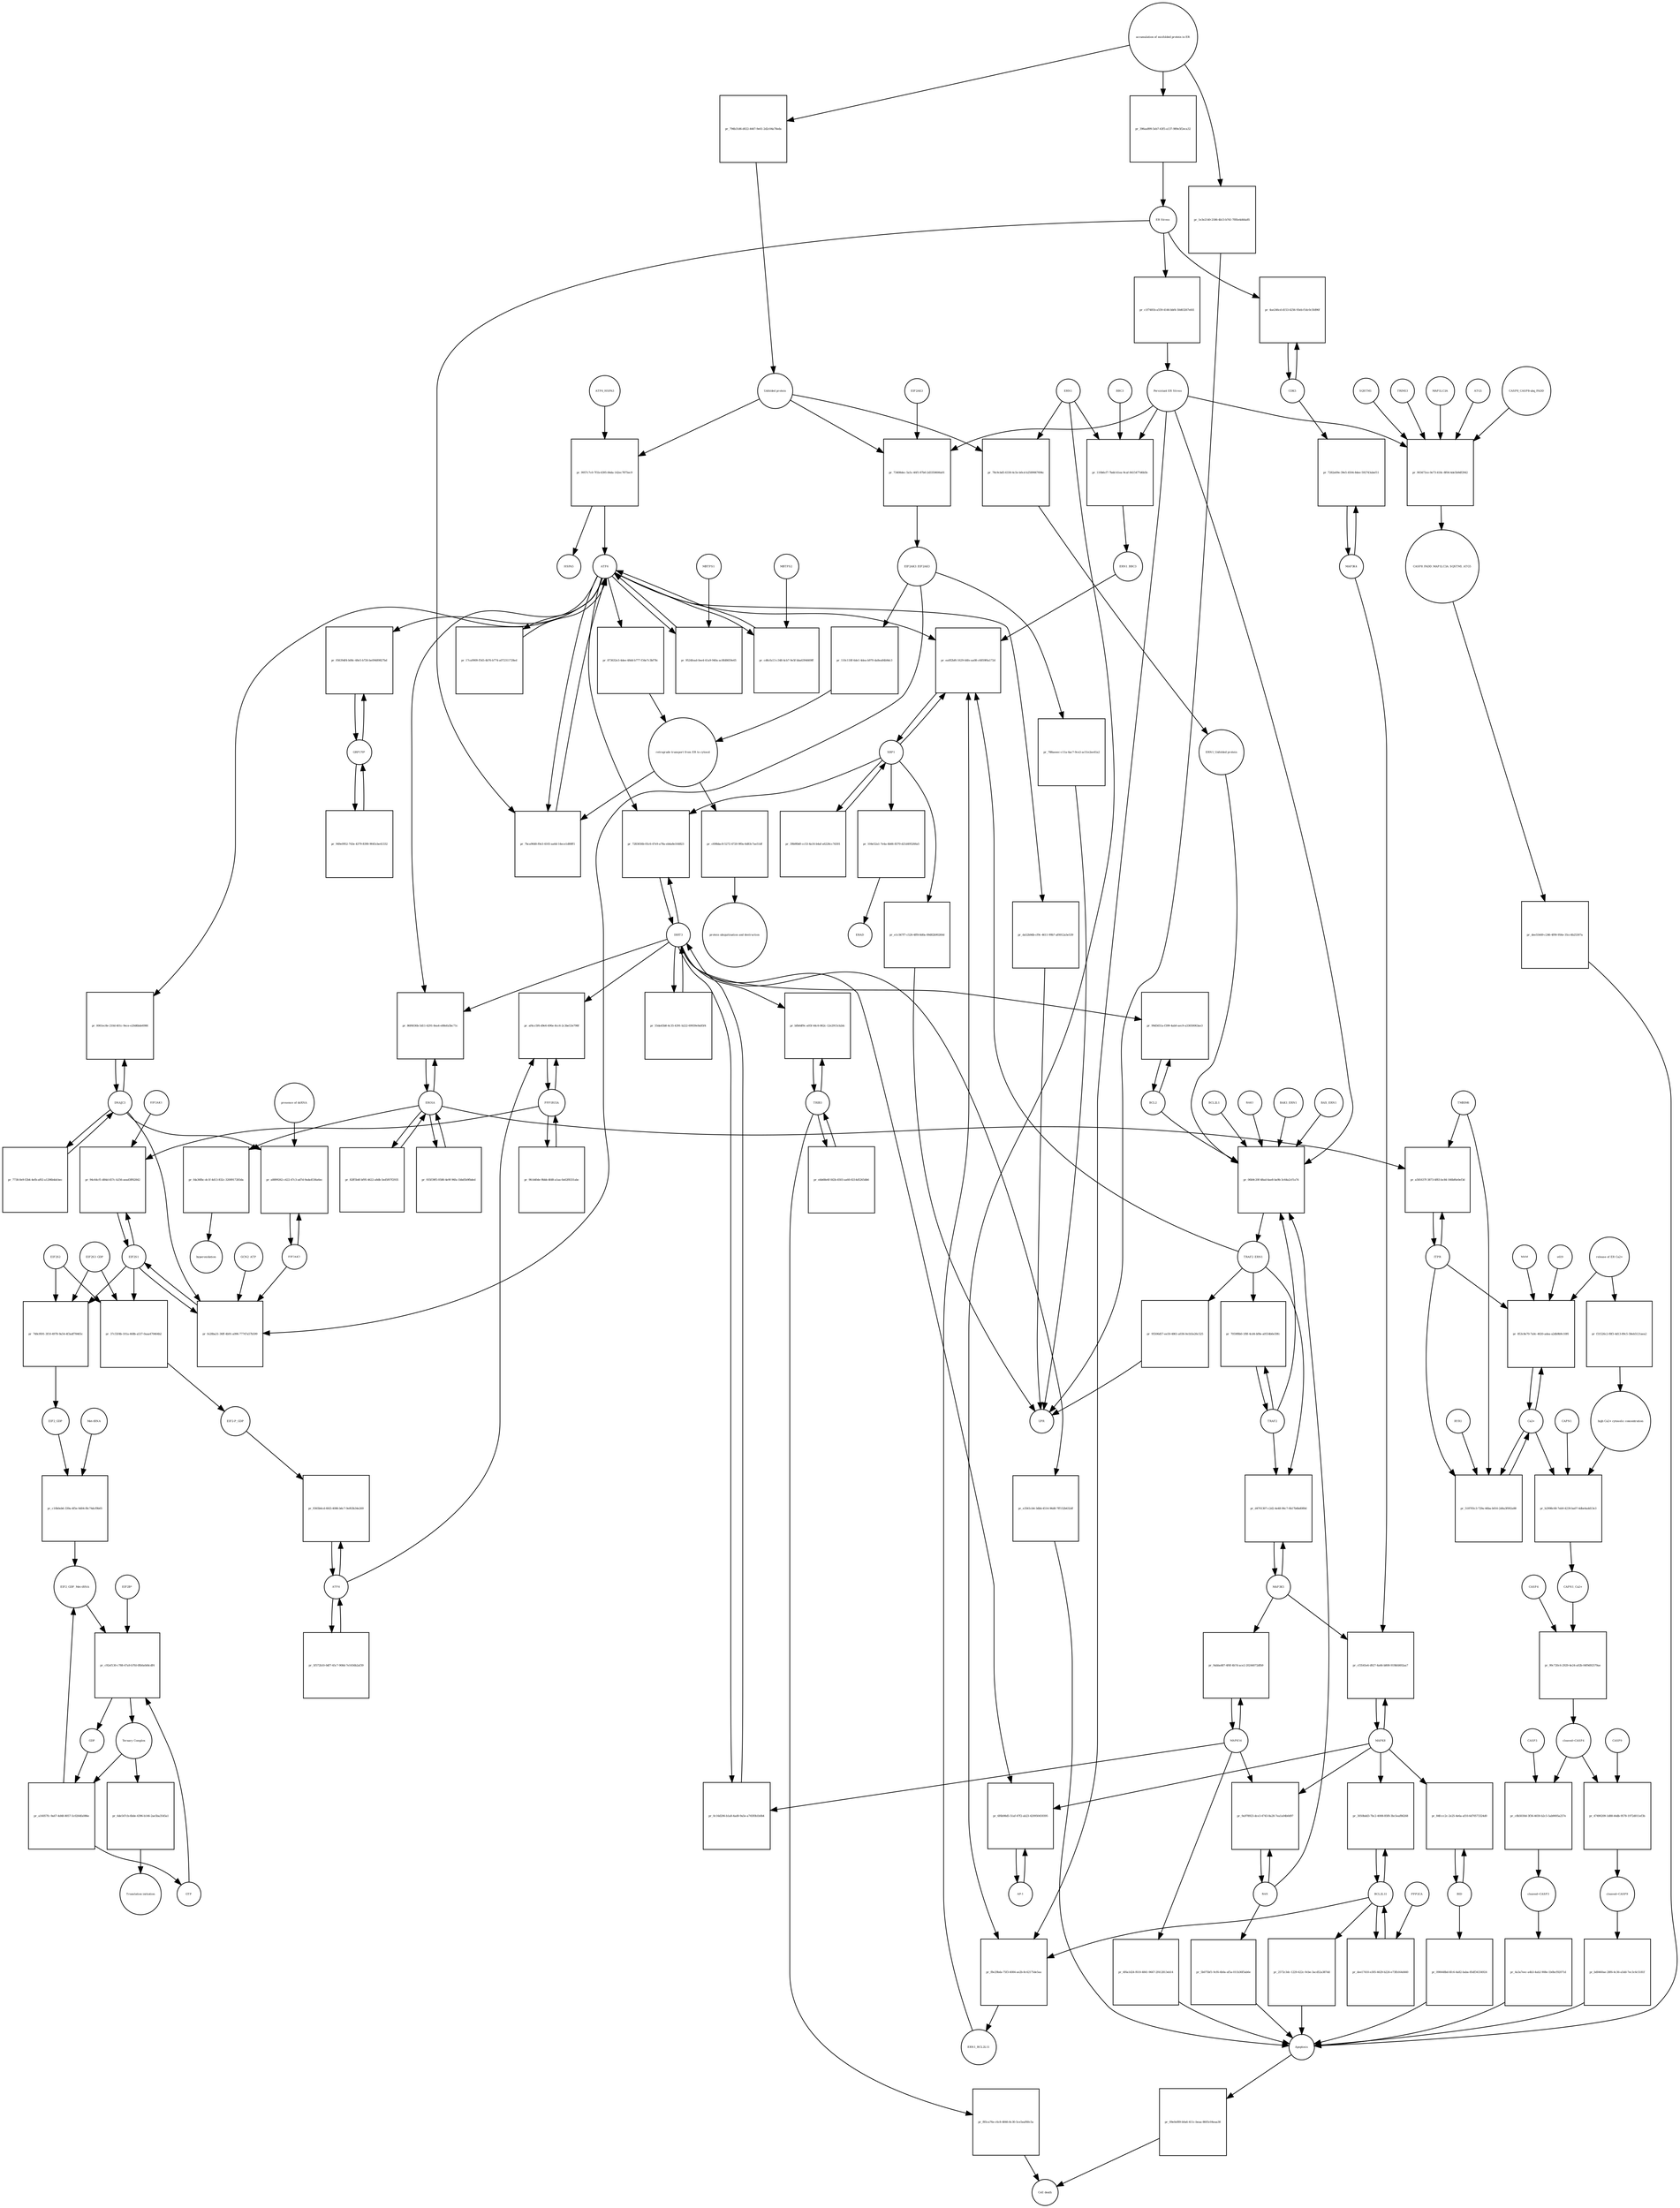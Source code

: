 strict digraph  {
ATF6_HSPA5 [annotation="", bipartite=0, cls=complex, fontsize=4, label=ATF6_HSPA5, shape=circle];
"pr_9957c7c0-7f1b-4395-84da-142ec7875ec9" [annotation="", bipartite=1, cls=process, fontsize=4, label="pr_9957c7c0-7f1b-4395-84da-142ec7875ec9", shape=square];
ATF6 [annotation="", bipartite=0, cls=macromolecule, fontsize=4, label=ATF6, shape=circle];
HSPA5 [annotation="", bipartite=0, cls=macromolecule, fontsize=4, label=HSPA5, shape=circle];
"Unfolded protein" [annotation="", bipartite=0, cls=macromolecule, fontsize=4, label="Unfolded protein", shape=circle];
ERN1 [annotation="", bipartite=0, cls=macromolecule, fontsize=4, label=ERN1, shape=circle];
"pr_78c9cbd5-6330-4c5e-b0cd-b2589067694c" [annotation="", bipartite=1, cls=process, fontsize=4, label="pr_78c9cbd5-6330-4c5e-b0cd-b2589067694c", shape=square];
"ERN1_Unfolded protein" [annotation="", bipartite=0, cls=complex, fontsize=4, label="ERN1_Unfolded protein", shape=circle];
EIF2AK3_EIF2AK3 [annotation="", bipartite=0, cls=complex, fontsize=4, label=EIF2AK3_EIF2AK3, shape=circle];
"pr_110c118f-6de1-4dea-b970-da8ea84b9dc3" [annotation="", bipartite=1, cls=process, fontsize=4, label="pr_110c118f-6de1-4dea-b970-da8ea84b9dc3", shape=square];
"retrograde transport from ER to cytosol" [annotation="", bipartite=0, cls=phenotype, fontsize=4, label="retrograde transport from ER to cytosol", shape=circle];
"pr_873632e3-4dee-48dd-b777-f34e7c3bf78c" [annotation="", bipartite=1, cls=process, fontsize=4, label="pr_873632e3-4dee-48dd-b777-f34e7c3bf78c", shape=square];
"pr_c698dac8-5272-4720-9f0a-6d83c7ae51df" [annotation="", bipartite=1, cls=process, fontsize=4, label="pr_c698dac8-5272-4720-9f0a-6d83c7ae51df", shape=square];
"protein ubiquitination and destruction" [annotation="", bipartite=0, cls=phenotype, fontsize=4, label="protein ubiquitination and destruction", shape=circle];
"pr_06b9c20f-48ad-4ae8-ba9b-3c64a2cf1a74" [annotation="", bipartite=1, cls=process, fontsize=4, label="pr_06b9c20f-48ad-4ae8-ba9b-3c64a2cf1a74", shape=square];
TRAF2_ERN1 [annotation="", bipartite=0, cls=complex, fontsize=4, label=TRAF2_ERN1, shape=circle];
BAK1_ERN1 [annotation="", bipartite=0, cls=complex, fontsize=4, label=BAK1_ERN1, shape=circle];
BAX_ERN1 [annotation="", bipartite=0, cls=complex, fontsize=4, label=BAX_ERN1, shape=circle];
BCL2 [annotation="", bipartite=0, cls="nucleic acid feature", fontsize=4, label=BCL2, shape=circle];
BCL2L1 [annotation="", bipartite=0, cls=macromolecule, fontsize=4, label=BCL2L1, shape=circle];
"Persistant ER Stress" [annotation="", bipartite=0, cls=phenotype, fontsize=4, label="Persistant ER Stress", shape=circle];
BAX [annotation="", bipartite=0, cls=macromolecule, fontsize=4, label=BAX, shape=circle];
BAK1 [annotation="", bipartite=0, cls=macromolecule, fontsize=4, label=BAK1, shape=circle];
TRAF2 [annotation="", bipartite=0, cls=macromolecule, fontsize=4, label=TRAF2, shape=circle];
XBP1 [annotation="", bipartite=0, cls=macromolecule, fontsize=4, label=XBP1, shape=circle];
"pr_ea0f2bf6-1629-44fe-aa08-c6859f6a172d" [annotation="", bipartite=1, cls=process, fontsize=4, label="pr_ea0f2bf6-1629-44fe-aa08-c6859f6a172d", shape=square];
ERN1_BBC3 [annotation="", bipartite=0, cls=complex, fontsize=4, label=ERN1_BBC3, shape=circle];
ERN1_BCL2L11 [annotation="", bipartite=0, cls=complex, fontsize=4, label=ERN1_BCL2L11, shape=circle];
"pr_39b9fb6f-cc53-4a16-b4af-a6226cc7d301" [annotation="", bipartite=1, cls=process, fontsize=4, label="pr_39b9fb6f-cc53-4a16-b4af-a6226cc7d301", shape=square];
"pr_104e52a1-7e4a-4b66-8370-d21d495266a5" [annotation="", bipartite=1, cls=process, fontsize=4, label="pr_104e52a1-7e4a-4b66-8370-d21d495266a5", shape=square];
ERAD [annotation="", bipartite=0, cls=phenotype, fontsize=4, label=ERAD, shape=circle];
"pr_e1c567f7-c526-4ff8-8d0a-09d82b90260d" [annotation="", bipartite=1, cls=process, fontsize=4, label="pr_e1c567f7-c526-4ff8-8d0a-09d82b90260d", shape=square];
UPR [annotation="", bipartite=0, cls=phenotype, fontsize=4, label=UPR, shape=circle];
"pr_7059f8b0-1f8f-4cd4-bf8e-a0554b6e59fc" [annotation="", bipartite=1, cls=process, fontsize=4, label="pr_7059f8b0-1f8f-4cd4-bf8e-a0554b6e59fc", shape=square];
MAPK8 [annotation="", bipartite=0, cls=macromolecule, fontsize=4, label=MAPK8, shape=circle];
"pr_cf3545e4-d927-4a66-b808-919bfd492aa7" [annotation="", bipartite=1, cls=process, fontsize=4, label="pr_cf3545e4-d927-4a66-b808-919bfd492aa7", shape=square];
MAP3K4 [annotation="", bipartite=0, cls=macromolecule, fontsize=4, label=MAP3K4, shape=circle];
MAP3K5 [annotation="", bipartite=0, cls=macromolecule, fontsize=4, label=MAP3K5, shape=circle];
MAPK14 [annotation="", bipartite=0, cls=macromolecule, fontsize=4, label=MAPK14, shape=circle];
"pr_9abba487-4f6f-4b7d-ace2-20244072dfb9" [annotation="", bipartite=1, cls=process, fontsize=4, label="pr_9abba487-4f6f-4b7d-ace2-20244072dfb9", shape=square];
"pr_4f6a1d24-f610-4841-9667-2f412813eb14" [annotation="", bipartite=1, cls=process, fontsize=4, label="pr_4f6a1d24-f610-4841-9667-2f412813eb14", shape=square];
Apoptosis [annotation="", bipartite=0, cls=phenotype, fontsize=4, label=Apoptosis, shape=circle];
DDIT3 [annotation="", bipartite=0, cls=macromolecule, fontsize=4, label=DDIT3, shape=circle];
"pr_0c16d206-b1a8-4ad0-9a5e-a745f0b1b0b4" [annotation="", bipartite=1, cls=process, fontsize=4, label="pr_0c16d206-b1a8-4ad0-9a5e-a745f0b1b0b4", shape=square];
"pr_e3561cb4-3dbb-4514-96d8-7ff152b632df" [annotation="", bipartite=1, cls=process, fontsize=4, label="pr_e3561cb4-3dbb-4514-96d8-7ff152b632df", shape=square];
"pr_99d5651a-f399-4ab0-aec9-a33650063ae3" [annotation="", bipartite=1, cls=process, fontsize=4, label="pr_99d5651a-f399-4ab0-aec9-a33650063ae3", shape=square];
"pr_7bca9648-f0e3-4165-aa6d-14ece1d80ff1" [annotation="", bipartite=1, cls=process, fontsize=4, label="pr_7bca9648-f0e3-4165-aa6d-14ece1d80ff1", shape=square];
"ER Stress" [annotation="", bipartite=0, cls=phenotype, fontsize=4, label="ER Stress", shape=circle];
"pr_9524fead-0ee4-41a9-940a-ac8fd8659e65" [annotation="", bipartite=1, cls=process, fontsize=4, label="pr_9524fead-0ee4-41a9-940a-ac8fd8659e65", shape=square];
MBTPS1 [annotation="", bipartite=0, cls=macromolecule, fontsize=4, label=MBTPS1, shape=circle];
"pr_cd6cfa13-c348-4cb7-9e5f-bba6394669ff" [annotation="", bipartite=1, cls=process, fontsize=4, label="pr_cd6cfa13-c348-4cb7-9e5f-bba6394669ff", shape=square];
MBTPS2 [annotation="", bipartite=0, cls=macromolecule, fontsize=4, label=MBTPS2, shape=circle];
"pr_17ca9909-f545-4b76-b774-a072311728ed" [annotation="", bipartite=1, cls=process, fontsize=4, label="pr_17ca9909-f545-4b76-b774-a072311728ed", shape=square];
"pr_55da45b8-4c35-4391-b222-69939e9a85f4" [annotation="", bipartite=1, cls=process, fontsize=4, label="pr_55da45b8-4c35-4391-b222-69939e9a85f4", shape=square];
"pr_7283656b-05c6-47e9-a78a-eb4a8e164823" [annotation="", bipartite=1, cls=process, fontsize=4, label="pr_7283656b-05c6-47e9-a78a-eb4a8e164823", shape=square];
EIF2S1 [annotation="", bipartite=0, cls=macromolecule, fontsize=4, label=EIF2S1, shape=circle];
"pr_fe28ba31-36ff-4b91-a096-77747a57b599" [annotation="", bipartite=1, cls=process, fontsize=4, label="pr_fe28ba31-36ff-4b91-a096-77747a57b599", shape=square];
GCN2_ATP [annotation="", bipartite=0, cls=complex, fontsize=4, label=GCN2_ATP, shape=circle];
EIF2AK2 [annotation="", bipartite=0, cls=macromolecule, fontsize=4, label=EIF2AK2, shape=circle];
DNAJC3 [annotation="", bipartite=0, cls=macromolecule, fontsize=4, label=DNAJC3, shape=circle];
EIF2S2 [annotation="", bipartite=0, cls=macromolecule, fontsize=4, label=EIF2S2, shape=circle];
"pr_748cf691-3f10-4978-9a54-4f3adf78465c" [annotation="", bipartite=1, cls=process, fontsize=4, label="pr_748cf691-3f10-4978-9a54-4f3adf78465c", shape=square];
EIF2S3_GDP [annotation="", bipartite=0, cls=complex, fontsize=4, label=EIF2S3_GDP, shape=circle];
EIF2_GDP [annotation="", bipartite=0, cls=complex, fontsize=4, label=EIF2_GDP, shape=circle];
"EIF2_GDP_Met-tRNA" [annotation="", bipartite=0, cls=complex, fontsize=4, label="EIF2_GDP_Met-tRNA", shape=circle];
"pr_c92ef130-c788-47a9-b7fd-0fb0a0d4cdf4" [annotation="", bipartite=1, cls=process, fontsize=4, label="pr_c92ef130-c788-47a9-b7fd-0fb0a0d4cdf4", shape=square];
"Ternary Complex" [annotation="", bipartite=0, cls=complex, fontsize=4, label="Ternary Complex", shape=circle];
"EIF2B*" [annotation="", bipartite=0, cls=complex, fontsize=4, label="EIF2B*", shape=circle];
GTP [annotation="", bipartite=0, cls="simple chemical", fontsize=4, label=GTP, shape=circle];
GDP [annotation="", bipartite=0, cls="simple chemical", fontsize=4, label=GDP, shape=circle];
"pr_a16057fc-9a67-4d48-8057-5c0264fa086e" [annotation="", bipartite=1, cls=process, fontsize=4, label="pr_a16057fc-9a67-4d48-8057-5c0264fa086e", shape=square];
ATF4 [annotation="", bipartite=0, cls=macromolecule, fontsize=4, label=ATF4, shape=circle];
"pr_9365b6cd-6fd3-4086-b6c7-9ef63b34e269" [annotation="", bipartite=1, cls=process, fontsize=4, label="pr_9365b6cd-6fd3-4086-b6c7-9ef63b34e269", shape=square];
"EIF2-P_GDP" [annotation="", bipartite=0, cls=complex, fontsize=4, label="EIF2-P_GDP", shape=circle];
"pr_5f572b10-0df7-45c7-908d-7e1656b2af39" [annotation="", bipartite=1, cls=process, fontsize=4, label="pr_5f572b10-0df7-45c7-908d-7e1656b2af39", shape=square];
PPP1R15A [annotation="", bipartite=0, cls=macromolecule, fontsize=4, label=PPP1R15A, shape=circle];
"pr_af4cc5f6-d9e6-496e-8cc6-2c3be53e798f" [annotation="", bipartite=1, cls=process, fontsize=4, label="pr_af4cc5f6-d9e6-496e-8cc6-2c3be53e798f", shape=square];
"pr_9fcb40de-9bbb-4fd8-a1aa-0a62f8331abc" [annotation="", bipartite=1, cls=process, fontsize=4, label="pr_9fcb40de-9bbb-4fd8-a1aa-0a62f8331abc", shape=square];
"pr_6de547cb-6bde-4396-b146-2ae5ba3545a1" [annotation="", bipartite=1, cls=process, fontsize=4, label="pr_6de547cb-6bde-4396-b146-2ae5ba3545a1", shape=square];
"Translation initiation" [annotation="", bipartite=0, cls=phenotype, fontsize=4, label="Translation initiation", shape=circle];
"pr_d4701307-c2d2-4e48-96c7-0b17b6bd089d" [annotation="", bipartite=1, cls=process, fontsize=4, label="pr_d4701307-c2d2-4e48-96c7-0b17b6bd089d", shape=square];
ERO1A [annotation="", bipartite=0, cls=macromolecule, fontsize=4, label=ERO1A, shape=circle];
"pr_86f6036b-5d11-4291-8ea4-e88efa5bc71c" [annotation="", bipartite=1, cls=process, fontsize=4, label="pr_86f6036b-5d11-4291-8ea4-e88efa5bc71c", shape=square];
"pr_935f39f5-0580-4e9f-96fa-1bbd5b9fbded" [annotation="", bipartite=1, cls=process, fontsize=4, label="pr_935f39f5-0580-4e9f-96fa-1bbd5b9fbded", shape=square];
"pr_94c64cf1-d84d-457c-b256-aead3ff62842" [annotation="", bipartite=1, cls=process, fontsize=4, label="pr_94c64cf1-d84d-457c-b256-aead3ff62842", shape=square];
EIF2AK1 [annotation="", bipartite=0, cls=macromolecule, fontsize=4, label=EIF2AK1, shape=circle];
"pr_9a978923-dce3-4743-8a28-7ea1a04b0d97" [annotation="", bipartite=1, cls=process, fontsize=4, label="pr_9a978923-dce3-4743-8a28-7ea1a04b0d97", shape=square];
"pr_5b075bf1-9cf6-4b0a-af5a-011b36f5ab6e" [annotation="", bipartite=1, cls=process, fontsize=4, label="pr_5b075bf1-9cf6-4b0a-af5a-011b36f5ab6e", shape=square];
"Ca2+" [annotation="", bipartite=0, cls="simple chemical", fontsize=4, label="Ca2+", shape=circle];
"pr_853c8e70-7a0c-4020-adea-a2db9b9c10f6" [annotation="", bipartite=1, cls=process, fontsize=4, label="pr_853c8e70-7a0c-4020-adea-a2db9b9c10f6", shape=square];
"release of ER Ca2+" [annotation="", bipartite=0, cls=phenotype, fontsize=4, label="release of ER Ca2+", shape=circle];
ITPR [annotation="urn_miriam_hgnc.symbol_ITPR1|urn_miriam_hgnc.symbol_ITPR2|urn_miriam_hgnc.symbol_ITPR3", bipartite=0, cls=macromolecule, fontsize=4, label=ITPR, shape=circle];
MAM [annotation="", bipartite=0, cls=phenotype, fontsize=4, label=MAM, shape=circle];
s619 [annotation="", bipartite=0, cls=complex, fontsize=4, label=s619, shape=circle];
"pr_7282a69e-39e5-4504-8dee-592743abef11" [annotation="", bipartite=1, cls=process, fontsize=4, label="pr_7282a69e-39e5-4504-8dee-592743abef11", shape=square];
CDK5 [annotation="", bipartite=0, cls=macromolecule, fontsize=4, label=CDK5, shape=circle];
"pr_4ae246cd-d153-4256-93eb-f1dc0c5fd96f" [annotation="", bipartite=1, cls="uncertain process", fontsize=4, label="pr_4ae246cd-d153-4256-93eb-f1dc0c5fd96f", shape=square];
"pr_09e0ef89-b0a6-411c-beaa-8605c04eaa38" [annotation="", bipartite=1, cls=process, fontsize=4, label="pr_09e0ef89-b0a6-411c-beaa-8605c04eaa38", shape=square];
"Cell death" [annotation="", bipartite=0, cls=phenotype, fontsize=4, label="Cell death", shape=circle];
"pr_518705c3-729a-46ba-b016-2d6a3f092a88" [annotation="", bipartite=1, cls=process, fontsize=4, label="pr_518705c3-729a-46ba-b016-2d6a3f092a88", shape=square];
TMBIM6 [annotation="", bipartite=0, cls=macromolecule, fontsize=4, label=TMBIM6, shape=circle];
RYR1 [annotation="", bipartite=0, cls=macromolecule, fontsize=4, label=RYR1, shape=circle];
EIF2AK3 [annotation="", bipartite=0, cls=macromolecule, fontsize=4, label=EIF2AK3, shape=circle];
"pr_73408dec-5a5c-46f1-87b0-2d3350606a01" [annotation="", bipartite=1, cls=process, fontsize=4, label="pr_73408dec-5a5c-46f1-87b0-2d3350606a01", shape=square];
"pr_fda36fbc-dc1f-4d13-832c-3200917283da" [annotation="", bipartite=1, cls=process, fontsize=4, label="pr_fda36fbc-dc1f-4d13-832c-3200917283da", shape=square];
hyperoxidation [annotation="", bipartite=0, cls=phenotype, fontsize=4, label=hyperoxidation, shape=circle];
"pr_82ff5b4f-bf95-4622-a8db-5ed5f07f2935" [annotation="", bipartite=1, cls=process, fontsize=4, label="pr_82ff5b4f-bf95-4622-a8db-5ed5f07f2935", shape=square];
"pr_c1f7481b-a559-4146-bbf4-50d63267efd1" [annotation="", bipartite=1, cls=process, fontsize=4, label="pr_c1f7481b-a559-4146-bbf4-50d63267efd1", shape=square];
"CASP8_CASP8-ubq_FADD" [annotation="", bipartite=0, cls=complex, fontsize=4, label="CASP8_CASP8-ubq_FADD", shape=circle];
"pr_903473ce-0e73-418c-8f04-4de5b9df2942" [annotation="", bipartite=1, cls=process, fontsize=4, label="pr_903473ce-0e73-418c-8f04-4de5b9df2942", shape=square];
"SQSTM1 " [annotation="", bipartite=0, cls=macromolecule, fontsize=4, label="SQSTM1 ", shape=circle];
CASP8_FADD_MAP1LC3A_SQSTM1_ATG5 [annotation="", bipartite=0, cls=complex, fontsize=4, label=CASP8_FADD_MAP1LC3A_SQSTM1_ATG5, shape=circle];
TRIM13 [annotation="", bipartite=0, cls=macromolecule, fontsize=4, label=TRIM13, shape=circle];
MAP1LC3A [annotation="", bipartite=0, cls=macromolecule, fontsize=4, label=MAP1LC3A, shape=circle];
ATG5 [annotation="", bipartite=0, cls=macromolecule, fontsize=4, label=ATG5, shape=circle];
"pr_dee55449-c246-4f90-956e-35cc4b25307a" [annotation="", bipartite=1, cls=process, fontsize=4, label="pr_dee55449-c246-4f90-956e-35cc4b25307a", shape=square];
"AP-1" [annotation="", bipartite=0, cls=macromolecule, fontsize=4, label="AP-1", shape=circle];
"pr_6f6b98d5-51af-47f2-ab23-420950459395" [annotation="", bipartite=1, cls=process, fontsize=4, label="pr_6f6b98d5-51af-47f2-ab23-420950459395", shape=square];
"pr_a8899262-c422-47c3-ad7d-9ada4536a6ec" [annotation="", bipartite=1, cls=process, fontsize=4, label="pr_a8899262-c422-47c3-ad7d-9ada4536a6ec", shape=square];
"presence of dsRNA" [annotation="", bipartite=0, cls=phenotype, fontsize=4, label="presence of dsRNA", shape=circle];
"Met-tRNA" [annotation="", bipartite=0, cls="nucleic acid feature", fontsize=4, label="Met-tRNA", shape=circle];
"pr_c10b0eb6-339a-4f5e-9d04-f8c74dcf9b05" [annotation="", bipartite=1, cls=process, fontsize=4, label="pr_c10b0eb6-339a-4f5e-9d04-f8c74dcf9b05", shape=square];
"pr_37c55f4b-101a-468b-a537-0aaa470464b2" [annotation="", bipartite=1, cls=process, fontsize=4, label="pr_37c55f4b-101a-468b-a537-0aaa470464b2", shape=square];
"accumulation of misfolded protein in ER" [annotation="", bipartite=0, cls=phenotype, fontsize=4, label="accumulation of misfolded protein in ER", shape=circle];
"pr_794b31d6-d022-4447-9e61-2d2c04a78eda" [annotation="", bipartite=1, cls=process, fontsize=4, label="pr_794b31d6-d022-4447-9e61-2d2c04a78eda", shape=square];
"pr_396aa899-5eb7-43f5-a137-989e5f2eca32" [annotation="", bipartite=1, cls=process, fontsize=4, label="pr_396aa899-5eb7-43f5-a137-989e5f2eca32", shape=square];
"pr_1e3e2140-2186-4b13-b741-7f85e4d44a85" [annotation="", bipartite=1, cls=process, fontsize=4, label="pr_1e3e2140-2186-4b13-b741-7f85e4d44a85", shape=square];
"pr_788aeeec-c11a-4ac7-9ce2-ac51e2ee41a2" [annotation="", bipartite=1, cls=process, fontsize=4, label="pr_788aeeec-c11a-4ac7-9ce2-ac51e2ee41a2", shape=square];
"pr_95506d57-ee50-4861-a036-0e1b5e26c525" [annotation="", bipartite=1, cls=process, fontsize=4, label="pr_95506d57-ee50-4861-a036-0e1b5e26c525", shape=square];
"pr_da52b9db-cf9c-4611-99b7-af0012a5e539" [annotation="", bipartite=1, cls=process, fontsize=4, label="pr_da52b9db-cf9c-4611-99b7-af0012a5e539", shape=square];
BCL2L11 [annotation="", bipartite=0, cls=macromolecule, fontsize=4, label=BCL2L11, shape=circle];
"pr_3050bdd3-7bc2-4008-85f8-3bc5eaf86268" [annotation="", bipartite=1, cls=process, fontsize=4, label="pr_3050bdd3-7bc2-4008-85f8-3bc5eaf86268", shape=square];
BID [annotation="", bipartite=0, cls=macromolecule, fontsize=4, label=BID, shape=circle];
"pr_84fccc2c-2e25-4e6a-af10-6d70573324d0" [annotation="", bipartite=1, cls=process, fontsize=4, label="pr_84fccc2c-2e25-4e6a-af10-6d70573324d0", shape=square];
"pr_2572c3dc-1229-422c-9cbe-3acd52a387dd" [annotation="", bipartite=1, cls=process, fontsize=4, label="pr_2572c3dc-1229-422c-9cbe-3acd52a387dd", shape=square];
"pr_090648bd-6fc6-4a82-baba-85df34334924" [annotation="", bipartite=1, cls=process, fontsize=4, label="pr_090648bd-6fc6-4a82-baba-85df34334924", shape=square];
"pr_f8e29bda-75f3-4084-ae2b-8c42175de5aa" [annotation="", bipartite=1, cls=process, fontsize=4, label="pr_f8e29bda-75f3-4084-ae2b-8c42175de5aa", shape=square];
"pr_110b6cf7-7bdd-41ea-9caf-8415477d6b5b" [annotation="", bipartite=1, cls=process, fontsize=4, label="pr_110b6cf7-7bdd-41ea-9caf-8415477d6b5b", shape=square];
BBC3 [annotation="", bipartite=0, cls=macromolecule, fontsize=4, label=BBC3, shape=circle];
"pr_dee17410-e305-4629-b226-e73fb164d440" [annotation="", bipartite=1, cls=process, fontsize=4, label="pr_dee17410-e305-4629-b226-e73fb164d440", shape=square];
PPP2CA [annotation="", bipartite=0, cls=macromolecule, fontsize=4, label=PPP2CA, shape=circle];
TRIB3 [annotation="", bipartite=0, cls=macromolecule, fontsize=4, label=TRIB3, shape=circle];
"pr_bfb0df9c-a05f-44c6-862c-12e2915cb2dc" [annotation="", bipartite=1, cls=process, fontsize=4, label="pr_bfb0df9c-a05f-44c6-862c-12e2915cb2dc", shape=square];
"pr_ebb68e6f-fd2b-4503-aa60-8214d5265db6" [annotation="", bipartite=1, cls=process, fontsize=4, label="pr_ebb68e6f-fd2b-4503-aa60-8214d5265db6", shape=square];
"pr_f85ca76e-c6c8-4846-8c30-5ce5eaf60c5a" [annotation="", bipartite=1, cls=process, fontsize=4, label="pr_f85ca76e-c6c8-4846-8c30-5ce5eaf60c5a", shape=square];
"pr_f31526c2-f8f3-4d13-89c5-58eb5121aea2" [annotation="", bipartite=1, cls=process, fontsize=4, label="pr_f31526c2-f8f3-4d13-89c5-58eb5121aea2", shape=square];
"high Ca2+ cytosolic concentration" [annotation="", bipartite=0, cls=phenotype, fontsize=4, label="high Ca2+ cytosolic concentration", shape=circle];
"pr_0061ec8e-210d-401c-9ece-e20d6bde6986" [annotation="", bipartite=1, cls=process, fontsize=4, label="pr_0061ec8e-210d-401c-9ece-e20d6bde6986", shape=square];
"pr_773fc0e9-f2b4-4efb-af02-a1206b4dcbec" [annotation="", bipartite=1, cls=process, fontsize=4, label="pr_773fc0e9-f2b4-4efb-af02-a1206b4dcbec", shape=square];
"pr_a581637f-3873-4f83-bc84-166bf6e0ef3d" [annotation="", bipartite=1, cls=process, fontsize=4, label="pr_a581637f-3873-4f83-bc84-166bf6e0ef3d", shape=square];
CASP4 [annotation="", bipartite=0, cls=macromolecule, fontsize=4, label=CASP4, shape=circle];
"pr_99c720c6-2929-4e24-a02b-04f9d92579ae" [annotation="", bipartite=1, cls=process, fontsize=4, label="pr_99c720c6-2929-4e24-a02b-04f9d92579ae", shape=square];
"cleaved~CASP4" [annotation="urn_miriam_hgnc.symbol_CASP4", bipartite=0, cls=macromolecule, fontsize=4, label="cleaved~CASP4", shape=circle];
"CAPN1_Ca2+" [annotation="", bipartite=0, cls=complex, fontsize=4, label="CAPN1_Ca2+", shape=circle];
CASP3 [annotation="", bipartite=0, cls=macromolecule, fontsize=4, label=CASP3, shape=circle];
"pr_c8b5030d-3f36-4659-b2c5-5ab9005a257e" [annotation="", bipartite=1, cls=process, fontsize=4, label="pr_c8b5030d-3f36-4659-b2c5-5ab9005a257e", shape=square];
"cleaved~CASP3" [annotation="urn_miriam_hgnc.symbol_CASP3", bipartite=0, cls=macromolecule, fontsize=4, label="cleaved~CASP3", shape=circle];
CASP9 [annotation="", bipartite=0, cls=macromolecule, fontsize=4, label=CASP9, shape=circle];
"pr_47490209-1d88-44db-9578-1972d011ef3b" [annotation="", bipartite=1, cls=process, fontsize=4, label="pr_47490209-1d88-44db-9578-1972d011ef3b", shape=square];
"cleaved~CASP9" [annotation="urn_miriam_hgnc.symbol_CASP9", bipartite=0, cls=macromolecule, fontsize=4, label="cleaved~CASP9", shape=circle];
CAPN1 [annotation="", bipartite=0, cls=macromolecule, fontsize=4, label=CAPN1, shape=circle];
"pr_b2998c68-7eb9-4239-ba07-4dbe4add13e3" [annotation="", bipartite=1, cls=process, fontsize=4, label="pr_b2998c68-7eb9-4239-ba07-4dbe4add13e3", shape=square];
"pr_4a3a7eec-a4b3-4ab2-908e-1b0bcf92071d" [annotation="", bipartite=1, cls=process, fontsize=4, label="pr_4a3a7eec-a4b3-4ab2-908e-1b0bcf92071d", shape=square];
"pr_bd0460ae-28f6-4c36-a5dd-7ec3c6c5181f" [annotation="", bipartite=1, cls=process, fontsize=4, label="pr_bd0460ae-28f6-4c36-a5dd-7ec3c6c5181f", shape=square];
"GRP170*" [annotation="", bipartite=0, cls=macromolecule, fontsize=4, label="GRP170*", shape=circle];
"pr_05639df4-b08c-48e5-b726-be09489827bd" [annotation="", bipartite=1, cls=process, fontsize=4, label="pr_05639df4-b08c-48e5-b726-be09489827bd", shape=square];
"pr_949e0952-743e-4379-8390-9045cbe41332" [annotation="", bipartite=1, cls=process, fontsize=4, label="pr_949e0952-743e-4379-8390-9045cbe41332", shape=square];
ATF6_HSPA5 -> "pr_9957c7c0-7f1b-4395-84da-142ec7875ec9"  [annotation="", interaction_type=consumption];
"pr_9957c7c0-7f1b-4395-84da-142ec7875ec9" -> ATF6  [annotation="", interaction_type=production];
"pr_9957c7c0-7f1b-4395-84da-142ec7875ec9" -> HSPA5  [annotation="", interaction_type=production];
ATF6 -> "pr_873632e3-4dee-48dd-b777-f34e7c3bf78c"  [annotation="", interaction_type=consumption];
ATF6 -> "pr_ea0f2bf6-1629-44fe-aa08-c6859f6a172d"  [annotation="urn_miriam_pubmed_26587781|urn_miriam_pubmed_23430059", interaction_type=catalysis];
ATF6 -> "pr_7bca9648-f0e3-4165-aa6d-14ece1d80ff1"  [annotation="", interaction_type=consumption];
ATF6 -> "pr_9524fead-0ee4-41a9-940a-ac8fd8659e65"  [annotation="", interaction_type=consumption];
ATF6 -> "pr_cd6cfa13-c348-4cb7-9e5f-bba6394669ff"  [annotation="", interaction_type=consumption];
ATF6 -> "pr_17ca9909-f545-4b76-b774-a072311728ed"  [annotation="", interaction_type=consumption];
ATF6 -> "pr_7283656b-05c6-47e9-a78a-eb4a8e164823"  [annotation="", interaction_type=catalysis];
ATF6 -> "pr_86f6036b-5d11-4291-8ea4-e88efa5bc71c"  [annotation="", interaction_type=catalysis];
ATF6 -> "pr_da52b9db-cf9c-4611-99b7-af0012a5e539"  [annotation="", interaction_type=consumption];
ATF6 -> "pr_0061ec8e-210d-401c-9ece-e20d6bde6986"  [annotation="", interaction_type=catalysis];
ATF6 -> "pr_05639df4-b08c-48e5-b726-be09489827bd"  [annotation="", interaction_type=catalysis];
"Unfolded protein" -> "pr_9957c7c0-7f1b-4395-84da-142ec7875ec9"  [annotation="", interaction_type=catalysis];
"Unfolded protein" -> "pr_78c9cbd5-6330-4c5e-b0cd-b2589067694c"  [annotation="", interaction_type=consumption];
"Unfolded protein" -> "pr_73408dec-5a5c-46f1-87b0-2d3350606a01"  [annotation=urn_miriam_pubmed_17991856, interaction_type=catalysis];
ERN1 -> "pr_78c9cbd5-6330-4c5e-b0cd-b2589067694c"  [annotation="", interaction_type=consumption];
ERN1 -> "pr_f8e29bda-75f3-4084-ae2b-8c42175de5aa"  [annotation="", interaction_type=consumption];
ERN1 -> "pr_110b6cf7-7bdd-41ea-9caf-8415477d6b5b"  [annotation="", interaction_type=consumption];
"pr_78c9cbd5-6330-4c5e-b0cd-b2589067694c" -> "ERN1_Unfolded protein"  [annotation="", interaction_type=production];
"ERN1_Unfolded protein" -> "pr_06b9c20f-48ad-4ae8-ba9b-3c64a2cf1a74"  [annotation="", interaction_type=consumption];
EIF2AK3_EIF2AK3 -> "pr_110c118f-6de1-4dea-b970-da8ea84b9dc3"  [annotation="", interaction_type=consumption];
EIF2AK3_EIF2AK3 -> "pr_fe28ba31-36ff-4b91-a096-77747a57b599"  [annotation="", interaction_type=catalysis];
EIF2AK3_EIF2AK3 -> "pr_788aeeec-c11a-4ac7-9ce2-ac51e2ee41a2"  [annotation="", interaction_type=consumption];
"pr_110c118f-6de1-4dea-b970-da8ea84b9dc3" -> "retrograde transport from ER to cytosol"  [annotation="", interaction_type=production];
"retrograde transport from ER to cytosol" -> "pr_c698dac8-5272-4720-9f0a-6d83c7ae51df"  [annotation="", interaction_type=consumption];
"retrograde transport from ER to cytosol" -> "pr_7bca9648-f0e3-4165-aa6d-14ece1d80ff1"  [annotation="", interaction_type=inhibition];
"pr_873632e3-4dee-48dd-b777-f34e7c3bf78c" -> "retrograde transport from ER to cytosol"  [annotation="", interaction_type=production];
"pr_c698dac8-5272-4720-9f0a-6d83c7ae51df" -> "protein ubiquitination and destruction"  [annotation="", interaction_type=production];
"pr_06b9c20f-48ad-4ae8-ba9b-3c64a2cf1a74" -> TRAF2_ERN1  [annotation="", interaction_type=production];
TRAF2_ERN1 -> "pr_ea0f2bf6-1629-44fe-aa08-c6859f6a172d"  [annotation="urn_miriam_pubmed_26587781|urn_miriam_pubmed_23430059", interaction_type=catalysis];
TRAF2_ERN1 -> "pr_7059f8b0-1f8f-4cd4-bf8e-a0554b6e59fc"  [annotation="", interaction_type=catalysis];
TRAF2_ERN1 -> "pr_d4701307-c2d2-4e48-96c7-0b17b6bd089d"  [annotation="", interaction_type=catalysis];
TRAF2_ERN1 -> "pr_95506d57-ee50-4861-a036-0e1b5e26c525"  [annotation="", interaction_type=consumption];
BAK1_ERN1 -> "pr_06b9c20f-48ad-4ae8-ba9b-3c64a2cf1a74"  [annotation="", interaction_type=catalysis];
BAX_ERN1 -> "pr_06b9c20f-48ad-4ae8-ba9b-3c64a2cf1a74"  [annotation="", interaction_type=catalysis];
BCL2 -> "pr_06b9c20f-48ad-4ae8-ba9b-3c64a2cf1a74"  [annotation="", interaction_type=inhibition];
BCL2 -> "pr_99d5651a-f399-4ab0-aec9-a33650063ae3"  [annotation="", interaction_type=consumption];
BCL2L1 -> "pr_06b9c20f-48ad-4ae8-ba9b-3c64a2cf1a74"  [annotation="", interaction_type=inhibition];
"Persistant ER Stress" -> "pr_06b9c20f-48ad-4ae8-ba9b-3c64a2cf1a74"  [annotation="", interaction_type=inhibition];
"Persistant ER Stress" -> "pr_73408dec-5a5c-46f1-87b0-2d3350606a01"  [annotation=urn_miriam_pubmed_17991856, interaction_type=catalysis];
"Persistant ER Stress" -> "pr_903473ce-0e73-418c-8f04-4de5b9df2942"  [annotation=urn_miriam_pubmed_17991856, interaction_type=catalysis];
"Persistant ER Stress" -> "pr_f8e29bda-75f3-4084-ae2b-8c42175de5aa"  [annotation="urn_miriam_pubmed_23850759|urn_miriam_pubmed_23430059|urn_miriam_pubmed_26587781", interaction_type=inhibition];
"Persistant ER Stress" -> "pr_110b6cf7-7bdd-41ea-9caf-8415477d6b5b"  [annotation="urn_miriam_pubmed_23430059|urn_miriam_pubmed_17991856", interaction_type=inhibition];
BAX -> "pr_06b9c20f-48ad-4ae8-ba9b-3c64a2cf1a74"  [annotation="", interaction_type=catalysis];
BAX -> "pr_9a978923-dce3-4743-8a28-7ea1a04b0d97"  [annotation="", interaction_type=consumption];
BAX -> "pr_5b075bf1-9cf6-4b0a-af5a-011b36f5ab6e"  [annotation="", interaction_type=consumption];
BAK1 -> "pr_06b9c20f-48ad-4ae8-ba9b-3c64a2cf1a74"  [annotation="", interaction_type=catalysis];
TRAF2 -> "pr_06b9c20f-48ad-4ae8-ba9b-3c64a2cf1a74"  [annotation="", interaction_type=consumption];
TRAF2 -> "pr_7059f8b0-1f8f-4cd4-bf8e-a0554b6e59fc"  [annotation="", interaction_type=consumption];
TRAF2 -> "pr_d4701307-c2d2-4e48-96c7-0b17b6bd089d"  [annotation="", interaction_type=catalysis];
XBP1 -> "pr_ea0f2bf6-1629-44fe-aa08-c6859f6a172d"  [annotation="", interaction_type=consumption];
XBP1 -> "pr_39b9fb6f-cc53-4a16-b4af-a6226cc7d301"  [annotation="", interaction_type=consumption];
XBP1 -> "pr_104e52a1-7e4a-4b66-8370-d21d495266a5"  [annotation="", interaction_type=consumption];
XBP1 -> "pr_e1c567f7-c526-4ff8-8d0a-09d82b90260d"  [annotation="", interaction_type=consumption];
XBP1 -> "pr_7283656b-05c6-47e9-a78a-eb4a8e164823"  [annotation="", interaction_type=catalysis];
"pr_ea0f2bf6-1629-44fe-aa08-c6859f6a172d" -> XBP1  [annotation="", interaction_type=production];
ERN1_BBC3 -> "pr_ea0f2bf6-1629-44fe-aa08-c6859f6a172d"  [annotation="urn_miriam_pubmed_26587781|urn_miriam_pubmed_23430059", interaction_type=catalysis];
ERN1_BCL2L11 -> "pr_ea0f2bf6-1629-44fe-aa08-c6859f6a172d"  [annotation="urn_miriam_pubmed_26587781|urn_miriam_pubmed_23430059", interaction_type=catalysis];
"pr_39b9fb6f-cc53-4a16-b4af-a6226cc7d301" -> XBP1  [annotation="", interaction_type=production];
"pr_104e52a1-7e4a-4b66-8370-d21d495266a5" -> ERAD  [annotation="", interaction_type=production];
"pr_e1c567f7-c526-4ff8-8d0a-09d82b90260d" -> UPR  [annotation="", interaction_type=production];
"pr_7059f8b0-1f8f-4cd4-bf8e-a0554b6e59fc" -> TRAF2  [annotation="", interaction_type=production];
MAPK8 -> "pr_cf3545e4-d927-4a66-b808-919bfd492aa7"  [annotation="", interaction_type=consumption];
MAPK8 -> "pr_9a978923-dce3-4743-8a28-7ea1a04b0d97"  [annotation="", interaction_type=catalysis];
MAPK8 -> "pr_6f6b98d5-51af-47f2-ab23-420950459395"  [annotation="", interaction_type=catalysis];
MAPK8 -> "pr_3050bdd3-7bc2-4008-85f8-3bc5eaf86268"  [annotation="", interaction_type=catalysis];
MAPK8 -> "pr_84fccc2c-2e25-4e6a-af10-6d70573324d0"  [annotation="", interaction_type=catalysis];
"pr_cf3545e4-d927-4a66-b808-919bfd492aa7" -> MAPK8  [annotation="", interaction_type=production];
MAP3K4 -> "pr_cf3545e4-d927-4a66-b808-919bfd492aa7"  [annotation="", interaction_type=catalysis];
MAP3K4 -> "pr_7282a69e-39e5-4504-8dee-592743abef11"  [annotation="", interaction_type=consumption];
MAP3K5 -> "pr_cf3545e4-d927-4a66-b808-919bfd492aa7"  [annotation="", interaction_type=catalysis];
MAP3K5 -> "pr_9abba487-4f6f-4b7d-ace2-20244072dfb9"  [annotation="", interaction_type=catalysis];
MAP3K5 -> "pr_d4701307-c2d2-4e48-96c7-0b17b6bd089d"  [annotation="", interaction_type=consumption];
MAPK14 -> "pr_9abba487-4f6f-4b7d-ace2-20244072dfb9"  [annotation="", interaction_type=consumption];
MAPK14 -> "pr_4f6a1d24-f610-4841-9667-2f412813eb14"  [annotation="", interaction_type=consumption];
MAPK14 -> "pr_0c16d206-b1a8-4ad0-9a5e-a745f0b1b0b4"  [annotation="", interaction_type=catalysis];
MAPK14 -> "pr_9a978923-dce3-4743-8a28-7ea1a04b0d97"  [annotation="", interaction_type=catalysis];
"pr_9abba487-4f6f-4b7d-ace2-20244072dfb9" -> MAPK14  [annotation="", interaction_type=production];
"pr_4f6a1d24-f610-4841-9667-2f412813eb14" -> Apoptosis  [annotation="", interaction_type=production];
Apoptosis -> "pr_09e0ef89-b0a6-411c-beaa-8605c04eaa38"  [annotation="", interaction_type=consumption];
DDIT3 -> "pr_0c16d206-b1a8-4ad0-9a5e-a745f0b1b0b4"  [annotation="", interaction_type=consumption];
DDIT3 -> "pr_e3561cb4-3dbb-4514-96d8-7ff152b632df"  [annotation="", interaction_type=consumption];
DDIT3 -> "pr_99d5651a-f399-4ab0-aec9-a33650063ae3"  [annotation="", interaction_type=inhibition];
DDIT3 -> "pr_55da45b8-4c35-4391-b222-69939e9a85f4"  [annotation="", interaction_type=consumption];
DDIT3 -> "pr_7283656b-05c6-47e9-a78a-eb4a8e164823"  [annotation="", interaction_type=consumption];
DDIT3 -> "pr_af4cc5f6-d9e6-496e-8cc6-2c3be53e798f"  [annotation="", interaction_type=catalysis];
DDIT3 -> "pr_86f6036b-5d11-4291-8ea4-e88efa5bc71c"  [annotation="", interaction_type=catalysis];
DDIT3 -> "pr_6f6b98d5-51af-47f2-ab23-420950459395"  [annotation="", interaction_type=catalysis];
DDIT3 -> "pr_bfb0df9c-a05f-44c6-862c-12e2915cb2dc"  [annotation="", interaction_type=catalysis];
"pr_0c16d206-b1a8-4ad0-9a5e-a745f0b1b0b4" -> DDIT3  [annotation="", interaction_type=production];
"pr_e3561cb4-3dbb-4514-96d8-7ff152b632df" -> Apoptosis  [annotation="", interaction_type=production];
"pr_99d5651a-f399-4ab0-aec9-a33650063ae3" -> BCL2  [annotation="", interaction_type=production];
"pr_7bca9648-f0e3-4165-aa6d-14ece1d80ff1" -> ATF6  [annotation="", interaction_type=production];
"ER Stress" -> "pr_7bca9648-f0e3-4165-aa6d-14ece1d80ff1"  [annotation="", interaction_type=catalysis];
"ER Stress" -> "pr_4ae246cd-d153-4256-93eb-f1dc0c5fd96f"  [annotation="", interaction_type=catalysis];
"ER Stress" -> "pr_c1f7481b-a559-4146-bbf4-50d63267efd1"  [annotation="", interaction_type=consumption];
"pr_9524fead-0ee4-41a9-940a-ac8fd8659e65" -> ATF6  [annotation="", interaction_type=production];
MBTPS1 -> "pr_9524fead-0ee4-41a9-940a-ac8fd8659e65"  [annotation="", interaction_type=catalysis];
"pr_cd6cfa13-c348-4cb7-9e5f-bba6394669ff" -> ATF6  [annotation="", interaction_type=production];
MBTPS2 -> "pr_cd6cfa13-c348-4cb7-9e5f-bba6394669ff"  [annotation="", interaction_type=catalysis];
"pr_17ca9909-f545-4b76-b774-a072311728ed" -> ATF6  [annotation="", interaction_type=production];
"pr_55da45b8-4c35-4391-b222-69939e9a85f4" -> DDIT3  [annotation="", interaction_type=production];
"pr_7283656b-05c6-47e9-a78a-eb4a8e164823" -> DDIT3  [annotation="", interaction_type=production];
EIF2S1 -> "pr_fe28ba31-36ff-4b91-a096-77747a57b599"  [annotation="", interaction_type=consumption];
EIF2S1 -> "pr_748cf691-3f10-4978-9a54-4f3adf78465c"  [annotation="", interaction_type=consumption];
EIF2S1 -> "pr_94c64cf1-d84d-457c-b256-aead3ff62842"  [annotation="", interaction_type=consumption];
EIF2S1 -> "pr_37c55f4b-101a-468b-a537-0aaa470464b2"  [annotation="", interaction_type=consumption];
"pr_fe28ba31-36ff-4b91-a096-77747a57b599" -> EIF2S1  [annotation="", interaction_type=production];
GCN2_ATP -> "pr_fe28ba31-36ff-4b91-a096-77747a57b599"  [annotation="", interaction_type=catalysis];
EIF2AK2 -> "pr_fe28ba31-36ff-4b91-a096-77747a57b599"  [annotation="", interaction_type=catalysis];
EIF2AK2 -> "pr_a8899262-c422-47c3-ad7d-9ada4536a6ec"  [annotation="", interaction_type=consumption];
DNAJC3 -> "pr_fe28ba31-36ff-4b91-a096-77747a57b599"  [annotation="", interaction_type=inhibition];
DNAJC3 -> "pr_a8899262-c422-47c3-ad7d-9ada4536a6ec"  [annotation="", interaction_type=inhibition];
DNAJC3 -> "pr_0061ec8e-210d-401c-9ece-e20d6bde6986"  [annotation="", interaction_type=consumption];
DNAJC3 -> "pr_773fc0e9-f2b4-4efb-af02-a1206b4dcbec"  [annotation="", interaction_type=consumption];
EIF2S2 -> "pr_748cf691-3f10-4978-9a54-4f3adf78465c"  [annotation="", interaction_type=consumption];
EIF2S2 -> "pr_37c55f4b-101a-468b-a537-0aaa470464b2"  [annotation="", interaction_type=consumption];
"pr_748cf691-3f10-4978-9a54-4f3adf78465c" -> EIF2_GDP  [annotation="", interaction_type=production];
EIF2S3_GDP -> "pr_748cf691-3f10-4978-9a54-4f3adf78465c"  [annotation="", interaction_type=consumption];
EIF2S3_GDP -> "pr_37c55f4b-101a-468b-a537-0aaa470464b2"  [annotation="", interaction_type=consumption];
EIF2_GDP -> "pr_c10b0eb6-339a-4f5e-9d04-f8c74dcf9b05"  [annotation="", interaction_type=consumption];
"EIF2_GDP_Met-tRNA" -> "pr_c92ef130-c788-47a9-b7fd-0fb0a0d4cdf4"  [annotation="", interaction_type=consumption];
"pr_c92ef130-c788-47a9-b7fd-0fb0a0d4cdf4" -> "Ternary Complex"  [annotation="", interaction_type=production];
"pr_c92ef130-c788-47a9-b7fd-0fb0a0d4cdf4" -> GDP  [annotation="", interaction_type=production];
"Ternary Complex" -> "pr_a16057fc-9a67-4d48-8057-5c0264fa086e"  [annotation="", interaction_type=consumption];
"Ternary Complex" -> "pr_6de547cb-6bde-4396-b146-2ae5ba3545a1"  [annotation="", interaction_type=consumption];
"EIF2B*" -> "pr_c92ef130-c788-47a9-b7fd-0fb0a0d4cdf4"  [annotation="", interaction_type=catalysis];
GTP -> "pr_c92ef130-c788-47a9-b7fd-0fb0a0d4cdf4"  [annotation="", interaction_type=consumption];
GDP -> "pr_a16057fc-9a67-4d48-8057-5c0264fa086e"  [annotation="", interaction_type=consumption];
"pr_a16057fc-9a67-4d48-8057-5c0264fa086e" -> "EIF2_GDP_Met-tRNA"  [annotation="", interaction_type=production];
"pr_a16057fc-9a67-4d48-8057-5c0264fa086e" -> GTP  [annotation="", interaction_type=production];
ATF4 -> "pr_9365b6cd-6fd3-4086-b6c7-9ef63b34e269"  [annotation="", interaction_type=consumption];
ATF4 -> "pr_5f572b10-0df7-45c7-908d-7e1656b2af39"  [annotation="", interaction_type=consumption];
ATF4 -> "pr_af4cc5f6-d9e6-496e-8cc6-2c3be53e798f"  [annotation="", interaction_type=catalysis];
"pr_9365b6cd-6fd3-4086-b6c7-9ef63b34e269" -> ATF4  [annotation="", interaction_type=production];
"EIF2-P_GDP" -> "pr_9365b6cd-6fd3-4086-b6c7-9ef63b34e269"  [annotation="", interaction_type=catalysis];
"pr_5f572b10-0df7-45c7-908d-7e1656b2af39" -> ATF4  [annotation="", interaction_type=production];
PPP1R15A -> "pr_af4cc5f6-d9e6-496e-8cc6-2c3be53e798f"  [annotation="", interaction_type=consumption];
PPP1R15A -> "pr_9fcb40de-9bbb-4fd8-a1aa-0a62f8331abc"  [annotation="", interaction_type=consumption];
PPP1R15A -> "pr_94c64cf1-d84d-457c-b256-aead3ff62842"  [annotation="", interaction_type=catalysis];
"pr_af4cc5f6-d9e6-496e-8cc6-2c3be53e798f" -> PPP1R15A  [annotation="", interaction_type=production];
"pr_9fcb40de-9bbb-4fd8-a1aa-0a62f8331abc" -> PPP1R15A  [annotation="", interaction_type=production];
"pr_6de547cb-6bde-4396-b146-2ae5ba3545a1" -> "Translation initiation"  [annotation="", interaction_type=production];
"pr_d4701307-c2d2-4e48-96c7-0b17b6bd089d" -> MAP3K5  [annotation="", interaction_type=production];
ERO1A -> "pr_86f6036b-5d11-4291-8ea4-e88efa5bc71c"  [annotation="", interaction_type=consumption];
ERO1A -> "pr_935f39f5-0580-4e9f-96fa-1bbd5b9fbded"  [annotation="", interaction_type=consumption];
ERO1A -> "pr_fda36fbc-dc1f-4d13-832c-3200917283da"  [annotation="", interaction_type=consumption];
ERO1A -> "pr_82ff5b4f-bf95-4622-a8db-5ed5f07f2935"  [annotation="", interaction_type=consumption];
ERO1A -> "pr_a581637f-3873-4f83-bc84-166bf6e0ef3d"  [annotation="urn_miriam_pubmed_23850759|urn_miriam_pubmed_23430059", interaction_type=catalysis];
"pr_86f6036b-5d11-4291-8ea4-e88efa5bc71c" -> ERO1A  [annotation="", interaction_type=production];
"pr_935f39f5-0580-4e9f-96fa-1bbd5b9fbded" -> ERO1A  [annotation="", interaction_type=production];
"pr_94c64cf1-d84d-457c-b256-aead3ff62842" -> EIF2S1  [annotation="", interaction_type=production];
EIF2AK1 -> "pr_94c64cf1-d84d-457c-b256-aead3ff62842"  [annotation="", interaction_type=catalysis];
"pr_9a978923-dce3-4743-8a28-7ea1a04b0d97" -> BAX  [annotation="", interaction_type=production];
"pr_5b075bf1-9cf6-4b0a-af5a-011b36f5ab6e" -> Apoptosis  [annotation="", interaction_type=production];
"Ca2+" -> "pr_853c8e70-7a0c-4020-adea-a2db9b9c10f6"  [annotation="", interaction_type=consumption];
"Ca2+" -> "pr_518705c3-729a-46ba-b016-2d6a3f092a88"  [annotation="", interaction_type=consumption];
"Ca2+" -> "pr_b2998c68-7eb9-4239-ba07-4dbe4add13e3"  [annotation="", interaction_type=consumption];
"pr_853c8e70-7a0c-4020-adea-a2db9b9c10f6" -> "Ca2+"  [annotation="", interaction_type=production];
"release of ER Ca2+" -> "pr_853c8e70-7a0c-4020-adea-a2db9b9c10f6"  [annotation=urn_miriam_pubmed_23850759, interaction_type=catalysis];
"release of ER Ca2+" -> "pr_f31526c2-f8f3-4d13-89c5-58eb5121aea2"  [annotation="", interaction_type=consumption];
ITPR -> "pr_853c8e70-7a0c-4020-adea-a2db9b9c10f6"  [annotation=urn_miriam_pubmed_23850759, interaction_type=catalysis];
ITPR -> "pr_518705c3-729a-46ba-b016-2d6a3f092a88"  [annotation=urn_miriam_pubmed_23850759, interaction_type=catalysis];
ITPR -> "pr_a581637f-3873-4f83-bc84-166bf6e0ef3d"  [annotation="", interaction_type=consumption];
MAM -> "pr_853c8e70-7a0c-4020-adea-a2db9b9c10f6"  [annotation=urn_miriam_pubmed_23850759, interaction_type=catalysis];
s619 -> "pr_853c8e70-7a0c-4020-adea-a2db9b9c10f6"  [annotation=urn_miriam_pubmed_23850759, interaction_type=catalysis];
"pr_7282a69e-39e5-4504-8dee-592743abef11" -> MAP3K4  [annotation="", interaction_type=production];
CDK5 -> "pr_7282a69e-39e5-4504-8dee-592743abef11"  [annotation="", interaction_type=catalysis];
CDK5 -> "pr_4ae246cd-d153-4256-93eb-f1dc0c5fd96f"  [annotation="", interaction_type=consumption];
"pr_4ae246cd-d153-4256-93eb-f1dc0c5fd96f" -> CDK5  [annotation="", interaction_type=production];
"pr_09e0ef89-b0a6-411c-beaa-8605c04eaa38" -> "Cell death"  [annotation="", interaction_type=production];
"pr_518705c3-729a-46ba-b016-2d6a3f092a88" -> "Ca2+"  [annotation="", interaction_type=production];
TMBIM6 -> "pr_518705c3-729a-46ba-b016-2d6a3f092a88"  [annotation=urn_miriam_pubmed_23850759, interaction_type=catalysis];
TMBIM6 -> "pr_a581637f-3873-4f83-bc84-166bf6e0ef3d"  [annotation="urn_miriam_pubmed_23850759|urn_miriam_pubmed_23430059", interaction_type=catalysis];
RYR1 -> "pr_518705c3-729a-46ba-b016-2d6a3f092a88"  [annotation=urn_miriam_pubmed_23850759, interaction_type=catalysis];
EIF2AK3 -> "pr_73408dec-5a5c-46f1-87b0-2d3350606a01"  [annotation="", interaction_type=consumption];
"pr_73408dec-5a5c-46f1-87b0-2d3350606a01" -> EIF2AK3_EIF2AK3  [annotation="", interaction_type=production];
"pr_fda36fbc-dc1f-4d13-832c-3200917283da" -> hyperoxidation  [annotation="", interaction_type=production];
"pr_82ff5b4f-bf95-4622-a8db-5ed5f07f2935" -> ERO1A  [annotation="", interaction_type=production];
"pr_c1f7481b-a559-4146-bbf4-50d63267efd1" -> "Persistant ER Stress"  [annotation="", interaction_type=production];
"CASP8_CASP8-ubq_FADD" -> "pr_903473ce-0e73-418c-8f04-4de5b9df2942"  [annotation="", interaction_type=consumption];
"pr_903473ce-0e73-418c-8f04-4de5b9df2942" -> CASP8_FADD_MAP1LC3A_SQSTM1_ATG5  [annotation="", interaction_type=production];
"SQSTM1 " -> "pr_903473ce-0e73-418c-8f04-4de5b9df2942"  [annotation="", interaction_type=consumption];
CASP8_FADD_MAP1LC3A_SQSTM1_ATG5 -> "pr_dee55449-c246-4f90-956e-35cc4b25307a"  [annotation="", interaction_type=consumption];
TRIM13 -> "pr_903473ce-0e73-418c-8f04-4de5b9df2942"  [annotation=urn_miriam_pubmed_17991856, interaction_type=catalysis];
MAP1LC3A -> "pr_903473ce-0e73-418c-8f04-4de5b9df2942"  [annotation="", interaction_type=consumption];
ATG5 -> "pr_903473ce-0e73-418c-8f04-4de5b9df2942"  [annotation="", interaction_type=consumption];
"pr_dee55449-c246-4f90-956e-35cc4b25307a" -> Apoptosis  [annotation="", interaction_type=production];
"AP-1" -> "pr_6f6b98d5-51af-47f2-ab23-420950459395"  [annotation="", interaction_type=consumption];
"pr_6f6b98d5-51af-47f2-ab23-420950459395" -> "AP-1"  [annotation="", interaction_type=production];
"pr_a8899262-c422-47c3-ad7d-9ada4536a6ec" -> EIF2AK2  [annotation="", interaction_type=production];
"presence of dsRNA" -> "pr_a8899262-c422-47c3-ad7d-9ada4536a6ec"  [annotation="", interaction_type=catalysis];
"Met-tRNA" -> "pr_c10b0eb6-339a-4f5e-9d04-f8c74dcf9b05"  [annotation="", interaction_type=consumption];
"pr_c10b0eb6-339a-4f5e-9d04-f8c74dcf9b05" -> "EIF2_GDP_Met-tRNA"  [annotation="", interaction_type=production];
"pr_37c55f4b-101a-468b-a537-0aaa470464b2" -> "EIF2-P_GDP"  [annotation="", interaction_type=production];
"accumulation of misfolded protein in ER" -> "pr_794b31d6-d022-4447-9e61-2d2c04a78eda"  [annotation="", interaction_type=consumption];
"accumulation of misfolded protein in ER" -> "pr_396aa899-5eb7-43f5-a137-989e5f2eca32"  [annotation="", interaction_type=consumption];
"accumulation of misfolded protein in ER" -> "pr_1e3e2140-2186-4b13-b741-7f85e4d44a85"  [annotation="", interaction_type=consumption];
"pr_794b31d6-d022-4447-9e61-2d2c04a78eda" -> "Unfolded protein"  [annotation="", interaction_type=production];
"pr_396aa899-5eb7-43f5-a137-989e5f2eca32" -> "ER Stress"  [annotation="", interaction_type=production];
"pr_1e3e2140-2186-4b13-b741-7f85e4d44a85" -> UPR  [annotation="", interaction_type=production];
"pr_788aeeec-c11a-4ac7-9ce2-ac51e2ee41a2" -> UPR  [annotation="", interaction_type=production];
"pr_95506d57-ee50-4861-a036-0e1b5e26c525" -> UPR  [annotation="", interaction_type=production];
"pr_da52b9db-cf9c-4611-99b7-af0012a5e539" -> UPR  [annotation="", interaction_type=production];
BCL2L11 -> "pr_3050bdd3-7bc2-4008-85f8-3bc5eaf86268"  [annotation="", interaction_type=consumption];
BCL2L11 -> "pr_2572c3dc-1229-422c-9cbe-3acd52a387dd"  [annotation="", interaction_type=consumption];
BCL2L11 -> "pr_f8e29bda-75f3-4084-ae2b-8c42175de5aa"  [annotation="", interaction_type=consumption];
BCL2L11 -> "pr_dee17410-e305-4629-b226-e73fb164d440"  [annotation="", interaction_type=consumption];
"pr_3050bdd3-7bc2-4008-85f8-3bc5eaf86268" -> BCL2L11  [annotation="", interaction_type=production];
BID -> "pr_84fccc2c-2e25-4e6a-af10-6d70573324d0"  [annotation="", interaction_type=consumption];
BID -> "pr_090648bd-6fc6-4a82-baba-85df34334924"  [annotation="", interaction_type=consumption];
"pr_84fccc2c-2e25-4e6a-af10-6d70573324d0" -> BID  [annotation="", interaction_type=production];
"pr_2572c3dc-1229-422c-9cbe-3acd52a387dd" -> Apoptosis  [annotation="", interaction_type=production];
"pr_090648bd-6fc6-4a82-baba-85df34334924" -> Apoptosis  [annotation="", interaction_type=production];
"pr_f8e29bda-75f3-4084-ae2b-8c42175de5aa" -> ERN1_BCL2L11  [annotation="", interaction_type=production];
"pr_110b6cf7-7bdd-41ea-9caf-8415477d6b5b" -> ERN1_BBC3  [annotation="", interaction_type=production];
BBC3 -> "pr_110b6cf7-7bdd-41ea-9caf-8415477d6b5b"  [annotation="", interaction_type=consumption];
"pr_dee17410-e305-4629-b226-e73fb164d440" -> BCL2L11  [annotation="", interaction_type=production];
PPP2CA -> "pr_dee17410-e305-4629-b226-e73fb164d440"  [annotation="", interaction_type=catalysis];
TRIB3 -> "pr_bfb0df9c-a05f-44c6-862c-12e2915cb2dc"  [annotation="", interaction_type=consumption];
TRIB3 -> "pr_ebb68e6f-fd2b-4503-aa60-8214d5265db6"  [annotation="", interaction_type=consumption];
TRIB3 -> "pr_f85ca76e-c6c8-4846-8c30-5ce5eaf60c5a"  [annotation="", interaction_type=consumption];
"pr_bfb0df9c-a05f-44c6-862c-12e2915cb2dc" -> TRIB3  [annotation="", interaction_type=production];
"pr_ebb68e6f-fd2b-4503-aa60-8214d5265db6" -> TRIB3  [annotation="", interaction_type=production];
"pr_f85ca76e-c6c8-4846-8c30-5ce5eaf60c5a" -> "Cell death"  [annotation="", interaction_type=production];
"pr_f31526c2-f8f3-4d13-89c5-58eb5121aea2" -> "high Ca2+ cytosolic concentration"  [annotation="", interaction_type=production];
"high Ca2+ cytosolic concentration" -> "pr_b2998c68-7eb9-4239-ba07-4dbe4add13e3"  [annotation="", interaction_type=catalysis];
"pr_0061ec8e-210d-401c-9ece-e20d6bde6986" -> DNAJC3  [annotation="", interaction_type=production];
"pr_773fc0e9-f2b4-4efb-af02-a1206b4dcbec" -> DNAJC3  [annotation="", interaction_type=production];
"pr_a581637f-3873-4f83-bc84-166bf6e0ef3d" -> ITPR  [annotation="", interaction_type=production];
CASP4 -> "pr_99c720c6-2929-4e24-a02b-04f9d92579ae"  [annotation="", interaction_type=consumption];
"pr_99c720c6-2929-4e24-a02b-04f9d92579ae" -> "cleaved~CASP4"  [annotation="", interaction_type=production];
"cleaved~CASP4" -> "pr_c8b5030d-3f36-4659-b2c5-5ab9005a257e"  [annotation="urn_miriam_pubmed_19931333|urn_miriam_pubmed_26618107", interaction_type=catalysis];
"cleaved~CASP4" -> "pr_47490209-1d88-44db-9578-1972d011ef3b"  [annotation="urn_miriam_pubmed_19931333|urn_miriam_pubmed_26618107", interaction_type=catalysis];
"CAPN1_Ca2+" -> "pr_99c720c6-2929-4e24-a02b-04f9d92579ae"  [annotation=urn_miriam_pubmed_19931333, interaction_type=catalysis];
CASP3 -> "pr_c8b5030d-3f36-4659-b2c5-5ab9005a257e"  [annotation="", interaction_type=consumption];
"pr_c8b5030d-3f36-4659-b2c5-5ab9005a257e" -> "cleaved~CASP3"  [annotation="", interaction_type=production];
"cleaved~CASP3" -> "pr_4a3a7eec-a4b3-4ab2-908e-1b0bcf92071d"  [annotation="", interaction_type=consumption];
CASP9 -> "pr_47490209-1d88-44db-9578-1972d011ef3b"  [annotation="", interaction_type=consumption];
"pr_47490209-1d88-44db-9578-1972d011ef3b" -> "cleaved~CASP9"  [annotation="", interaction_type=production];
"cleaved~CASP9" -> "pr_bd0460ae-28f6-4c36-a5dd-7ec3c6c5181f"  [annotation="", interaction_type=consumption];
CAPN1 -> "pr_b2998c68-7eb9-4239-ba07-4dbe4add13e3"  [annotation="", interaction_type=consumption];
"pr_b2998c68-7eb9-4239-ba07-4dbe4add13e3" -> "CAPN1_Ca2+"  [annotation="", interaction_type=production];
"pr_4a3a7eec-a4b3-4ab2-908e-1b0bcf92071d" -> Apoptosis  [annotation="", interaction_type=production];
"pr_bd0460ae-28f6-4c36-a5dd-7ec3c6c5181f" -> Apoptosis  [annotation="", interaction_type=production];
"GRP170*" -> "pr_05639df4-b08c-48e5-b726-be09489827bd"  [annotation="", interaction_type=consumption];
"GRP170*" -> "pr_949e0952-743e-4379-8390-9045cbe41332"  [annotation="", interaction_type=consumption];
"pr_05639df4-b08c-48e5-b726-be09489827bd" -> "GRP170*"  [annotation="", interaction_type=production];
"pr_949e0952-743e-4379-8390-9045cbe41332" -> "GRP170*"  [annotation="", interaction_type=production];
}
